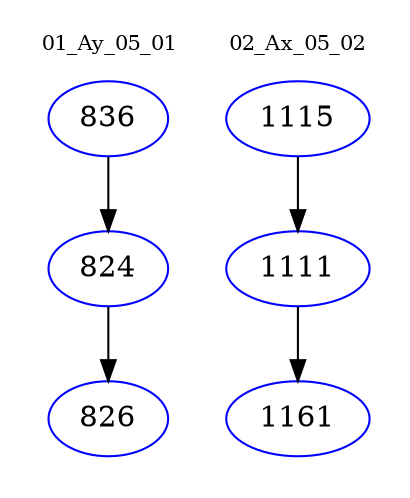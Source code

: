digraph{
subgraph cluster_0 {
color = white
label = "01_Ay_05_01";
fontsize=10;
T0_836 [label="836", color="blue"]
T0_836 -> T0_824 [color="black"]
T0_824 [label="824", color="blue"]
T0_824 -> T0_826 [color="black"]
T0_826 [label="826", color="blue"]
}
subgraph cluster_1 {
color = white
label = "02_Ax_05_02";
fontsize=10;
T1_1115 [label="1115", color="blue"]
T1_1115 -> T1_1111 [color="black"]
T1_1111 [label="1111", color="blue"]
T1_1111 -> T1_1161 [color="black"]
T1_1161 [label="1161", color="blue"]
}
}
